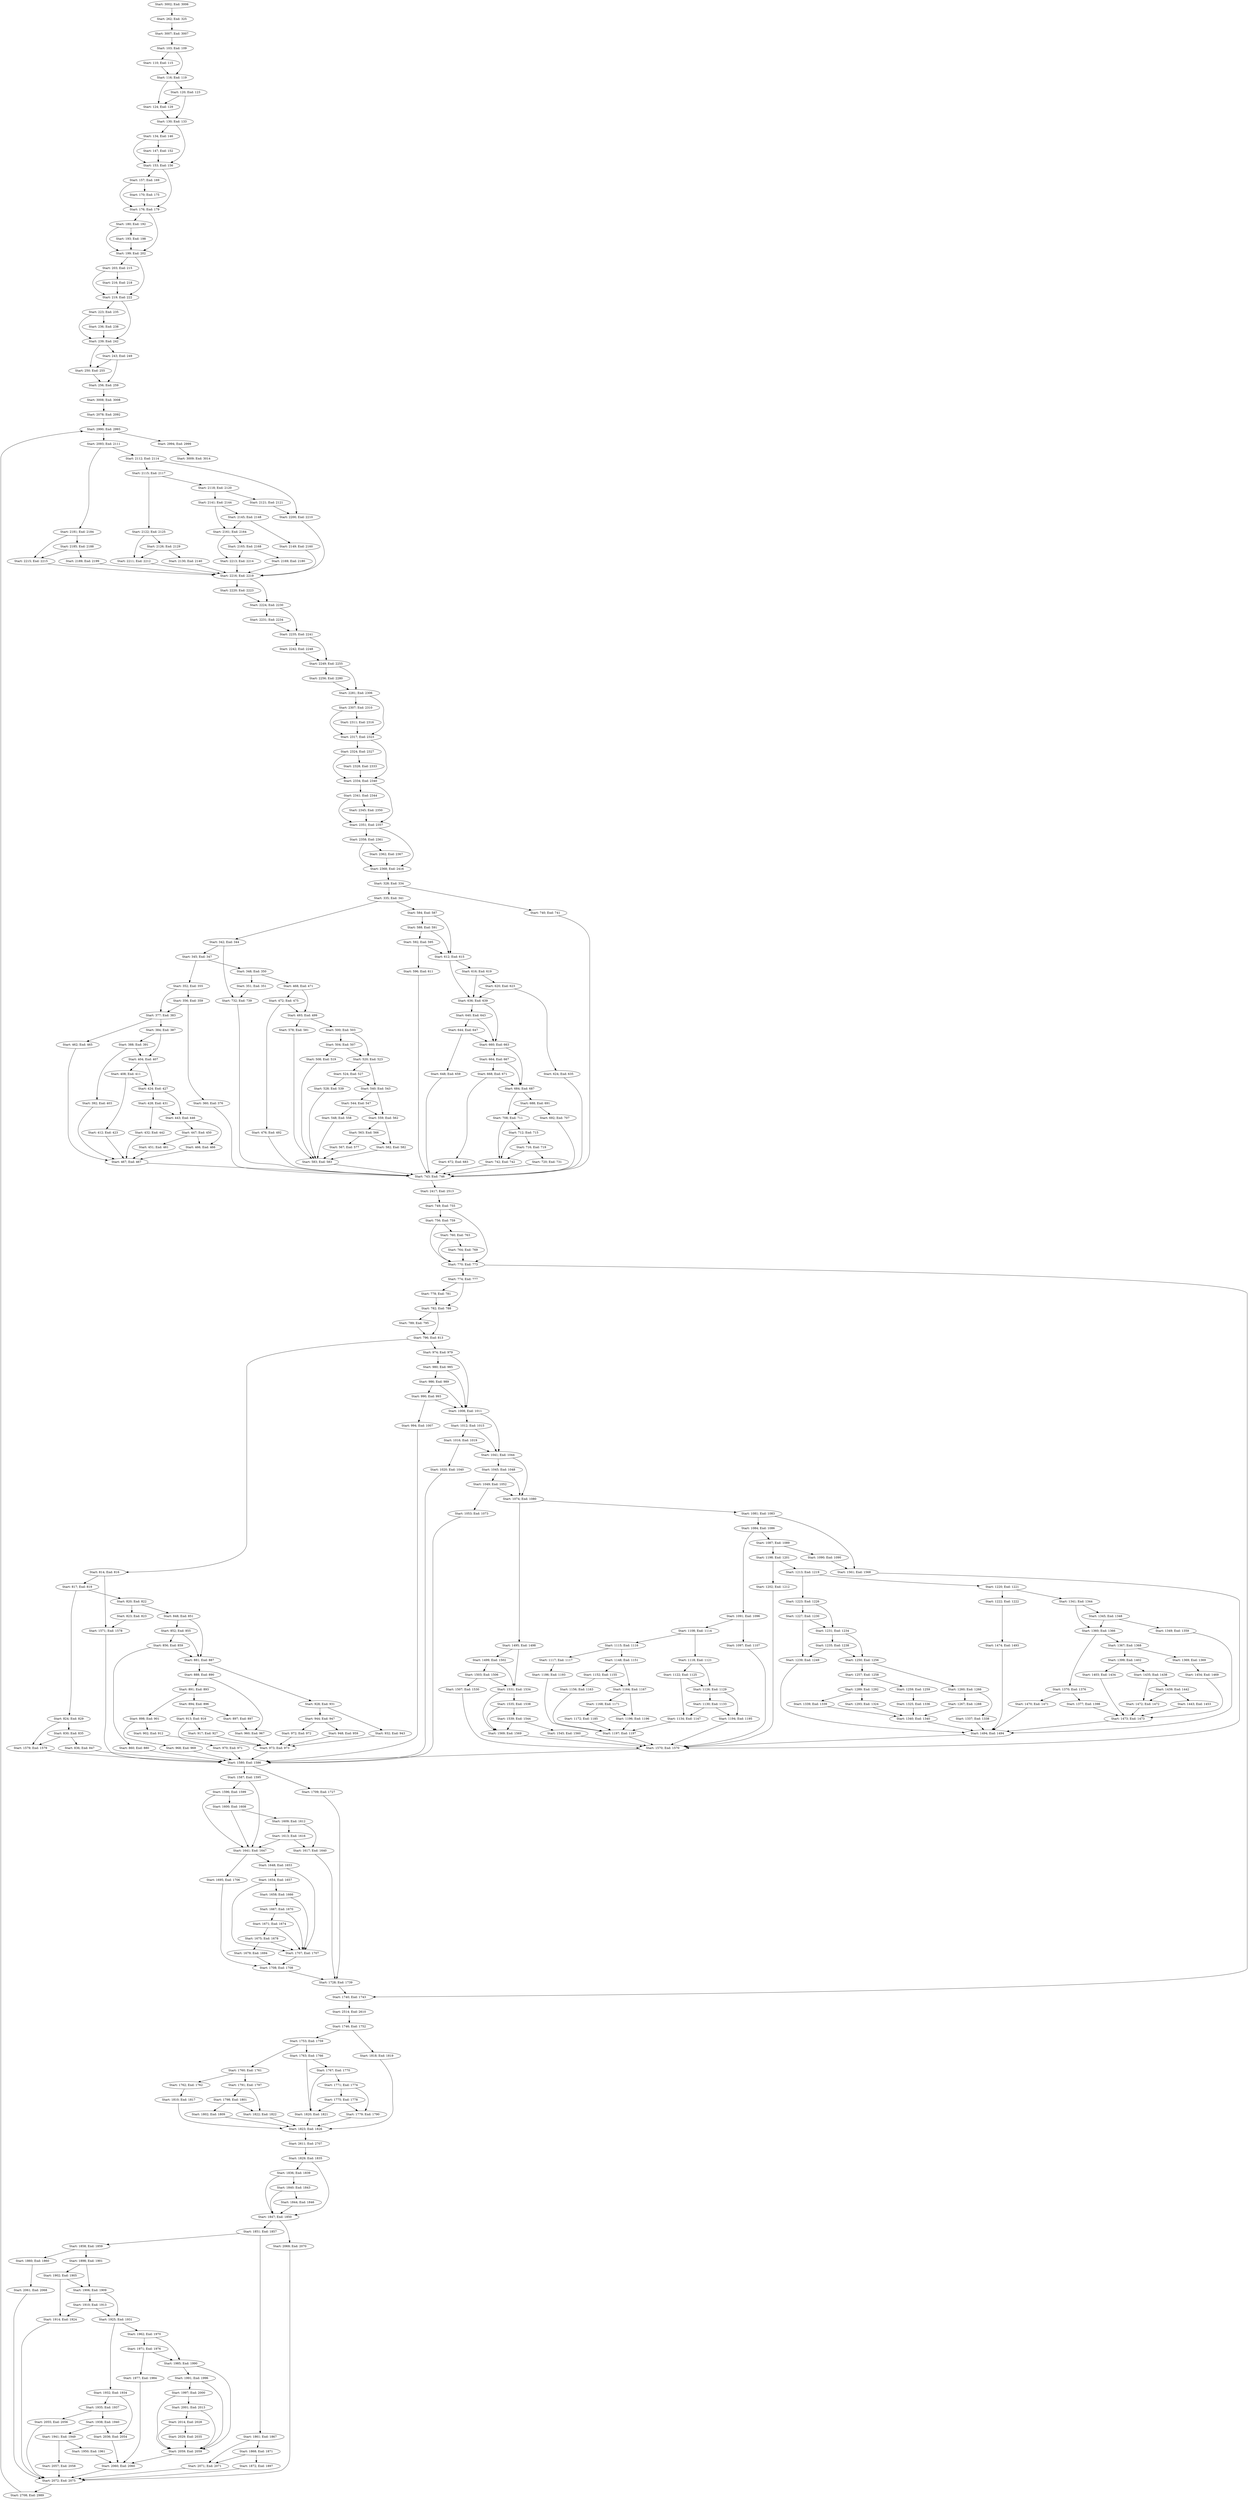strict digraph "" {
	node [label="\N"];
	0	[block="Basic Block starting at line 3002 with 5 instructions",
		label="Start: 3002; End: 3006"];
	28	[block="Basic Block starting at line 262 with 64 instructions",
		label="Start: 262; End: 325"];
	0 -> 28;
	1	[block="Basic Block starting at line 3007 with 1 instructions",
		label="Start: 3007; End: 3007"];
	4	[block="Basic Block starting at line 103 with 7 instructions",
		label="Start: 103; End: 109"];
	1 -> 4;
	2	[block="Basic Block starting at line 3008 with 1 instructions",
		label="Start: 3008; End: 3008"];
	308	[block="Basic Block starting at line 2078 with 15 instructions",
		label="Start: 2078; End: 2092"];
	2 -> 308;
	3	[block="Basic Block starting at line 3009 with 6 instructions",
		label="Start: 3009; End: 3014"];
	5	[block="Basic Block starting at line 110 with 6 instructions",
		label="Start: 110; End: 115"];
	4 -> 5;
	6	[block="Basic Block starting at line 116 with 4 instructions",
		label="Start: 116; End: 119"];
	4 -> 6;
	5 -> 6;
	7	[block="Basic Block starting at line 120 with 4 instructions",
		label="Start: 120; End: 123"];
	6 -> 7;
	8	[block="Basic Block starting at line 124 with 6 instructions",
		label="Start: 124; End: 129"];
	6 -> 8;
	7 -> 8;
	9	[block="Basic Block starting at line 130 with 4 instructions",
		label="Start: 130; End: 133"];
	7 -> 9;
	8 -> 9;
	10	[block="Basic Block starting at line 134 with 13 instructions",
		label="Start: 134; End: 146"];
	9 -> 10;
	12	[block="Basic Block starting at line 153 with 4 instructions",
		label="Start: 153; End: 156"];
	9 -> 12;
	11	[block="Basic Block starting at line 147 with 6 instructions",
		label="Start: 147; End: 152"];
	10 -> 11;
	10 -> 12;
	11 -> 12;
	13	[block="Basic Block starting at line 157 with 13 instructions",
		label="Start: 157; End: 169"];
	12 -> 13;
	15	[block="Basic Block starting at line 176 with 4 instructions",
		label="Start: 176; End: 179"];
	12 -> 15;
	14	[block="Basic Block starting at line 170 with 6 instructions",
		label="Start: 170; End: 175"];
	13 -> 14;
	13 -> 15;
	14 -> 15;
	16	[block="Basic Block starting at line 180 with 13 instructions",
		label="Start: 180; End: 192"];
	15 -> 16;
	18	[block="Basic Block starting at line 199 with 4 instructions",
		label="Start: 199; End: 202"];
	15 -> 18;
	17	[block="Basic Block starting at line 193 with 6 instructions",
		label="Start: 193; End: 198"];
	16 -> 17;
	16 -> 18;
	17 -> 18;
	19	[block="Basic Block starting at line 203 with 13 instructions",
		label="Start: 203; End: 215"];
	18 -> 19;
	21	[block="Basic Block starting at line 219 with 4 instructions",
		label="Start: 219; End: 222"];
	18 -> 21;
	20	[block="Basic Block starting at line 216 with 3 instructions",
		label="Start: 216; End: 218"];
	19 -> 20;
	19 -> 21;
	20 -> 21;
	22	[block="Basic Block starting at line 223 with 13 instructions",
		label="Start: 223; End: 235"];
	21 -> 22;
	24	[block="Basic Block starting at line 239 with 4 instructions",
		label="Start: 239; End: 242"];
	21 -> 24;
	23	[block="Basic Block starting at line 236 with 3 instructions",
		label="Start: 236; End: 238"];
	22 -> 23;
	22 -> 24;
	23 -> 24;
	25	[block="Basic Block starting at line 243 with 7 instructions",
		label="Start: 243; End: 249"];
	24 -> 25;
	26	[block="Basic Block starting at line 250 with 6 instructions",
		label="Start: 250; End: 255"];
	24 -> 26;
	25 -> 26;
	27	[block="Basic Block starting at line 256 with 4 instructions",
		label="Start: 256; End: 259"];
	25 -> 27;
	26 -> 27;
	27 -> 2;
	28 -> 1;
	29	[block="Basic Block starting at line 328 with 7 instructions",
		label="Start: 328; End: 334"];
	30	[block="Basic Block starting at line 335 with 7 instructions",
		label="Start: 335; End: 341"];
	29 -> 30;
	97	[block="Basic Block starting at line 740 with 2 instructions",
		label="Start: 740; End: 741"];
	29 -> 97;
	31	[block="Basic Block starting at line 342 with 3 instructions",
		label="Start: 342; End: 344"];
	30 -> 31;
	73	[block="Basic Block starting at line 584 with 4 instructions",
		label="Start: 584; End: 587"];
	30 -> 73;
	32	[block="Basic Block starting at line 345 with 3 instructions",
		label="Start: 345; End: 347"];
	31 -> 32;
	96	[block="Basic Block starting at line 732 with 8 instructions",
		label="Start: 732; End: 739"];
	31 -> 96;
	33	[block="Basic Block starting at line 348 with 3 instructions",
		label="Start: 348; End: 350"];
	32 -> 33;
	35	[block="Basic Block starting at line 352 with 4 instructions",
		label="Start: 352; End: 355"];
	32 -> 35;
	34	[block="Basic Block starting at line 351 with 1 instructions",
		label="Start: 351; End: 351"];
	33 -> 34;
	54	[block="Basic Block starting at line 468 with 4 instructions",
		label="Start: 468; End: 471"];
	33 -> 54;
	34 -> 96;
	36	[block="Basic Block starting at line 356 with 4 instructions",
		label="Start: 356; End: 359"];
	35 -> 36;
	38	[block="Basic Block starting at line 377 with 7 instructions",
		label="Start: 377; End: 383"];
	35 -> 38;
	37	[block="Basic Block starting at line 360 with 17 instructions",
		label="Start: 360; End: 376"];
	36 -> 37;
	36 -> 38;
	99	[block="Basic Block starting at line 743 with 4 instructions",
		label="Start: 743; End: 746"];
	37 -> 99;
	39	[block="Basic Block starting at line 384 with 4 instructions",
		label="Start: 384; End: 387"];
	38 -> 39;
	51	[block="Basic Block starting at line 462 with 4 instructions",
		label="Start: 462; End: 465"];
	38 -> 51;
	40	[block="Basic Block starting at line 388 with 4 instructions",
		label="Start: 388; End: 391"];
	39 -> 40;
	42	[block="Basic Block starting at line 404 with 4 instructions",
		label="Start: 404; End: 407"];
	39 -> 42;
	41	[block="Basic Block starting at line 392 with 12 instructions",
		label="Start: 392; End: 403"];
	40 -> 41;
	40 -> 42;
	53	[block="Basic Block starting at line 467 with 1 instructions",
		label="Start: 467; End: 467"];
	41 -> 53;
	43	[block="Basic Block starting at line 408 with 4 instructions",
		label="Start: 408; End: 411"];
	42 -> 43;
	45	[block="Basic Block starting at line 424 with 4 instructions",
		label="Start: 424; End: 427"];
	42 -> 45;
	44	[block="Basic Block starting at line 412 with 12 instructions",
		label="Start: 412; End: 423"];
	43 -> 44;
	43 -> 45;
	44 -> 53;
	46	[block="Basic Block starting at line 428 with 4 instructions",
		label="Start: 428; End: 431"];
	45 -> 46;
	48	[block="Basic Block starting at line 443 with 4 instructions",
		label="Start: 443; End: 446"];
	45 -> 48;
	47	[block="Basic Block starting at line 432 with 11 instructions",
		label="Start: 432; End: 442"];
	46 -> 47;
	46 -> 48;
	47 -> 53;
	49	[block="Basic Block starting at line 447 with 4 instructions",
		label="Start: 447; End: 450"];
	48 -> 49;
	52	[block="Basic Block starting at line 466 with 1 instructions",
		label="Start: 466; End: 466"];
	48 -> 52;
	50	[block="Basic Block starting at line 451 with 11 instructions",
		label="Start: 451; End: 461"];
	49 -> 50;
	49 -> 52;
	50 -> 53;
	51 -> 53;
	52 -> 53;
	53 -> 99;
	55	[block="Basic Block starting at line 472 with 4 instructions",
		label="Start: 472; End: 475"];
	54 -> 55;
	57	[block="Basic Block starting at line 493 with 7 instructions",
		label="Start: 493; End: 499"];
	54 -> 57;
	56	[block="Basic Block starting at line 476 with 17 instructions",
		label="Start: 476; End: 492"];
	55 -> 56;
	55 -> 57;
	56 -> 99;
	58	[block="Basic Block starting at line 500 with 4 instructions",
		label="Start: 500; End: 503"];
	57 -> 58;
	70	[block="Basic Block starting at line 578 with 4 instructions",
		label="Start: 578; End: 581"];
	57 -> 70;
	59	[block="Basic Block starting at line 504 with 4 instructions",
		label="Start: 504; End: 507"];
	58 -> 59;
	61	[block="Basic Block starting at line 520 with 4 instructions",
		label="Start: 520; End: 523"];
	58 -> 61;
	60	[block="Basic Block starting at line 508 with 12 instructions",
		label="Start: 508; End: 519"];
	59 -> 60;
	59 -> 61;
	72	[block="Basic Block starting at line 583 with 1 instructions",
		label="Start: 583; End: 583"];
	60 -> 72;
	62	[block="Basic Block starting at line 524 with 4 instructions",
		label="Start: 524; End: 527"];
	61 -> 62;
	64	[block="Basic Block starting at line 540 with 4 instructions",
		label="Start: 540; End: 543"];
	61 -> 64;
	63	[block="Basic Block starting at line 528 with 12 instructions",
		label="Start: 528; End: 539"];
	62 -> 63;
	62 -> 64;
	63 -> 72;
	65	[block="Basic Block starting at line 544 with 4 instructions",
		label="Start: 544; End: 547"];
	64 -> 65;
	67	[block="Basic Block starting at line 559 with 4 instructions",
		label="Start: 559; End: 562"];
	64 -> 67;
	66	[block="Basic Block starting at line 548 with 11 instructions",
		label="Start: 548; End: 558"];
	65 -> 66;
	65 -> 67;
	66 -> 72;
	68	[block="Basic Block starting at line 563 with 4 instructions",
		label="Start: 563; End: 566"];
	67 -> 68;
	71	[block="Basic Block starting at line 582 with 1 instructions",
		label="Start: 582; End: 582"];
	67 -> 71;
	69	[block="Basic Block starting at line 567 with 11 instructions",
		label="Start: 567; End: 577"];
	68 -> 69;
	68 -> 71;
	69 -> 72;
	70 -> 72;
	71 -> 72;
	72 -> 99;
	74	[block="Basic Block starting at line 588 with 4 instructions",
		label="Start: 588; End: 591"];
	73 -> 74;
	77	[block="Basic Block starting at line 612 with 4 instructions",
		label="Start: 612; End: 615"];
	73 -> 77;
	75	[block="Basic Block starting at line 592 with 4 instructions",
		label="Start: 592; End: 595"];
	74 -> 75;
	74 -> 77;
	76	[block="Basic Block starting at line 596 with 16 instructions",
		label="Start: 596; End: 611"];
	75 -> 76;
	75 -> 77;
	76 -> 99;
	78	[block="Basic Block starting at line 616 with 4 instructions",
		label="Start: 616; End: 619"];
	77 -> 78;
	81	[block="Basic Block starting at line 636 with 4 instructions",
		label="Start: 636; End: 639"];
	77 -> 81;
	79	[block="Basic Block starting at line 620 with 4 instructions",
		label="Start: 620; End: 623"];
	78 -> 79;
	78 -> 81;
	80	[block="Basic Block starting at line 624 with 12 instructions",
		label="Start: 624; End: 635"];
	79 -> 80;
	79 -> 81;
	80 -> 99;
	82	[block="Basic Block starting at line 640 with 4 instructions",
		label="Start: 640; End: 643"];
	81 -> 82;
	85	[block="Basic Block starting at line 660 with 4 instructions",
		label="Start: 660; End: 663"];
	81 -> 85;
	83	[block="Basic Block starting at line 644 with 4 instructions",
		label="Start: 644; End: 647"];
	82 -> 83;
	82 -> 85;
	84	[block="Basic Block starting at line 648 with 12 instructions",
		label="Start: 648; End: 659"];
	83 -> 84;
	83 -> 85;
	84 -> 99;
	86	[block="Basic Block starting at line 664 with 4 instructions",
		label="Start: 664; End: 667"];
	85 -> 86;
	89	[block="Basic Block starting at line 684 with 4 instructions",
		label="Start: 684; End: 687"];
	85 -> 89;
	87	[block="Basic Block starting at line 668 with 4 instructions",
		label="Start: 668; End: 671"];
	86 -> 87;
	86 -> 89;
	88	[block="Basic Block starting at line 672 with 12 instructions",
		label="Start: 672; End: 683"];
	87 -> 88;
	87 -> 89;
	88 -> 99;
	90	[block="Basic Block starting at line 688 with 4 instructions",
		label="Start: 688; End: 691"];
	89 -> 90;
	92	[block="Basic Block starting at line 708 with 4 instructions",
		label="Start: 708; End: 711"];
	89 -> 92;
	91	[block="Basic Block starting at line 692 with 16 instructions",
		label="Start: 692; End: 707"];
	90 -> 91;
	90 -> 92;
	91 -> 99;
	93	[block="Basic Block starting at line 712 with 4 instructions",
		label="Start: 712; End: 715"];
	92 -> 93;
	98	[block="Basic Block starting at line 742 with 1 instructions",
		label="Start: 742; End: 742"];
	92 -> 98;
	94	[block="Basic Block starting at line 716 with 4 instructions",
		label="Start: 716; End: 719"];
	93 -> 94;
	93 -> 98;
	95	[block="Basic Block starting at line 720 with 12 instructions",
		label="Start: 720; End: 731"];
	94 -> 95;
	94 -> 98;
	95 -> 99;
	96 -> 99;
	97 -> 99;
	98 -> 99;
	351	[block="Basic Block starting at line 2417 with 97 instructions",
		label="Start: 2417; End: 2513"];
	99 -> 351;
	100	[block="Basic Block starting at line 749 with 7 instructions",
		label="Start: 749; End: 755"];
	101	[block="Basic Block starting at line 756 with 4 instructions",
		label="Start: 756; End: 759"];
	100 -> 101;
	104	[block="Basic Block starting at line 770 with 4 instructions",
		label="Start: 770; End: 773"];
	100 -> 104;
	102	[block="Basic Block starting at line 760 with 4 instructions",
		label="Start: 760; End: 763"];
	101 -> 102;
	101 -> 104;
	103	[block="Basic Block starting at line 764 with 6 instructions",
		label="Start: 764; End: 769"];
	102 -> 103;
	102 -> 104;
	103 -> 104;
	105	[block="Basic Block starting at line 774 with 4 instructions",
		label="Start: 774; End: 777"];
	104 -> 105;
	250	[block="Basic Block starting at line 1740 with 4 instructions",
		label="Start: 1740; End: 1743"];
	104 -> 250;
	106	[block="Basic Block starting at line 778 with 4 instructions",
		label="Start: 778; End: 781"];
	105 -> 106;
	107	[block="Basic Block starting at line 782 with 7 instructions",
		label="Start: 782; End: 788"];
	105 -> 107;
	106 -> 107;
	108	[block="Basic Block starting at line 789 with 7 instructions",
		label="Start: 789; End: 795"];
	107 -> 108;
	109	[block="Basic Block starting at line 796 with 18 instructions",
		label="Start: 796; End: 813"];
	107 -> 109;
	108 -> 109;
	110	[block="Basic Block starting at line 814 with 3 instructions",
		label="Start: 814; End: 816"];
	109 -> 110;
	139	[block="Basic Block starting at line 974 with 6 instructions",
		label="Start: 974; End: 979"];
	109 -> 139;
	111	[block="Basic Block starting at line 817 with 3 instructions",
		label="Start: 817; End: 819"];
	110 -> 111;
	228	[block="Basic Block starting at line 1571 with 8 instructions",
		label="Start: 1571; End: 1578"];
	110 -> 228;
	112	[block="Basic Block starting at line 820 with 3 instructions",
		label="Start: 820; End: 822"];
	111 -> 112;
	114	[block="Basic Block starting at line 824 with 6 instructions",
		label="Start: 824; End: 829"];
	111 -> 114;
	113	[block="Basic Block starting at line 823 with 1 instructions",
		label="Start: 823; End: 823"];
	112 -> 113;
	117	[block="Basic Block starting at line 848 with 4 instructions",
		label="Start: 848; End: 851"];
	112 -> 117;
	113 -> 228;
	115	[block="Basic Block starting at line 830 with 6 instructions",
		label="Start: 830; End: 835"];
	114 -> 115;
	229	[block="Basic Block starting at line 1579 with 1 instructions",
		label="Start: 1579; End: 1579"];
	114 -> 229;
	116	[block="Basic Block starting at line 836 with 12 instructions",
		label="Start: 836; End: 847"];
	115 -> 116;
	115 -> 229;
	230	[block="Basic Block starting at line 1580 with 7 instructions",
		label="Start: 1580; End: 1586"];
	116 -> 230;
	118	[block="Basic Block starting at line 852 with 4 instructions",
		label="Start: 852; End: 855"];
	117 -> 118;
	121	[block="Basic Block starting at line 881 with 7 instructions",
		label="Start: 881; End: 887"];
	117 -> 121;
	119	[block="Basic Block starting at line 856 with 4 instructions",
		label="Start: 856; End: 859"];
	118 -> 119;
	118 -> 121;
	120	[block="Basic Block starting at line 860 with 21 instructions",
		label="Start: 860; End: 880"];
	119 -> 120;
	119 -> 121;
	120 -> 230;
	122	[block="Basic Block starting at line 888 with 3 instructions",
		label="Start: 888; End: 890"];
	121 -> 122;
	130	[block="Basic Block starting at line 928 with 4 instructions",
		label="Start: 928; End: 931"];
	121 -> 130;
	123	[block="Basic Block starting at line 891 with 3 instructions",
		label="Start: 891; End: 893"];
	122 -> 123;
	134	[block="Basic Block starting at line 960 with 8 instructions",
		label="Start: 960; End: 967"];
	122 -> 134;
	124	[block="Basic Block starting at line 894 with 3 instructions",
		label="Start: 894; End: 896"];
	123 -> 124;
	126	[block="Basic Block starting at line 898 with 4 instructions",
		label="Start: 898; End: 901"];
	123 -> 126;
	125	[block="Basic Block starting at line 897 with 1 instructions",
		label="Start: 897; End: 897"];
	124 -> 125;
	128	[block="Basic Block starting at line 913 with 4 instructions",
		label="Start: 913; End: 916"];
	124 -> 128;
	125 -> 134;
	127	[block="Basic Block starting at line 902 with 11 instructions",
		label="Start: 902; End: 912"];
	126 -> 127;
	135	[block="Basic Block starting at line 968 with 2 instructions",
		label="Start: 968; End: 969"];
	126 -> 135;
	138	[block="Basic Block starting at line 973 with 1 instructions",
		label="Start: 973; End: 973"];
	127 -> 138;
	129	[block="Basic Block starting at line 917 with 11 instructions",
		label="Start: 917; End: 927"];
	128 -> 129;
	136	[block="Basic Block starting at line 970 with 2 instructions",
		label="Start: 970; End: 971"];
	128 -> 136;
	129 -> 138;
	131	[block="Basic Block starting at line 932 with 12 instructions",
		label="Start: 932; End: 943"];
	130 -> 131;
	132	[block="Basic Block starting at line 944 with 4 instructions",
		label="Start: 944; End: 947"];
	130 -> 132;
	131 -> 138;
	133	[block="Basic Block starting at line 948 with 12 instructions",
		label="Start: 948; End: 959"];
	132 -> 133;
	137	[block="Basic Block starting at line 972 with 1 instructions",
		label="Start: 972; End: 972"];
	132 -> 137;
	133 -> 138;
	134 -> 138;
	135 -> 230;
	136 -> 230;
	137 -> 138;
	138 -> 230;
	140	[block="Basic Block starting at line 980 with 6 instructions",
		label="Start: 980; End: 985"];
	139 -> 140;
	144	[block="Basic Block starting at line 1008 with 4 instructions",
		label="Start: 1008; End: 1011"];
	139 -> 144;
	141	[block="Basic Block starting at line 986 with 4 instructions",
		label="Start: 986; End: 989"];
	140 -> 141;
	140 -> 144;
	142	[block="Basic Block starting at line 990 with 4 instructions",
		label="Start: 990; End: 993"];
	141 -> 142;
	141 -> 144;
	143	[block="Basic Block starting at line 994 with 14 instructions",
		label="Start: 994; End: 1007"];
	142 -> 143;
	142 -> 144;
	143 -> 230;
	145	[block="Basic Block starting at line 1012 with 4 instructions",
		label="Start: 1012; End: 1015"];
	144 -> 145;
	148	[block="Basic Block starting at line 1041 with 4 instructions",
		label="Start: 1041; End: 1044"];
	144 -> 148;
	146	[block="Basic Block starting at line 1016 with 4 instructions",
		label="Start: 1016; End: 1019"];
	145 -> 146;
	145 -> 148;
	147	[block="Basic Block starting at line 1020 with 21 instructions",
		label="Start: 1020; End: 1040"];
	146 -> 147;
	146 -> 148;
	147 -> 230;
	149	[block="Basic Block starting at line 1045 with 4 instructions",
		label="Start: 1045; End: 1048"];
	148 -> 149;
	152	[block="Basic Block starting at line 1074 with 7 instructions",
		label="Start: 1074; End: 1080"];
	148 -> 152;
	150	[block="Basic Block starting at line 1049 with 4 instructions",
		label="Start: 1049; End: 1052"];
	149 -> 150;
	149 -> 152;
	151	[block="Basic Block starting at line 1053 with 21 instructions",
		label="Start: 1053; End: 1073"];
	150 -> 151;
	150 -> 152;
	151 -> 230;
	153	[block="Basic Block starting at line 1081 with 3 instructions",
		label="Start: 1081; End: 1083"];
	152 -> 153;
	217	[block="Basic Block starting at line 1495 with 4 instructions",
		label="Start: 1495; End: 1498"];
	152 -> 217;
	154	[block="Basic Block starting at line 1084 with 3 instructions",
		label="Start: 1084; End: 1086"];
	153 -> 154;
	225	[block="Basic Block starting at line 1561 with 8 instructions",
		label="Start: 1561; End: 1568"];
	153 -> 225;
	155	[block="Basic Block starting at line 1087 with 3 instructions",
		label="Start: 1087; End: 1089"];
	154 -> 155;
	157	[block="Basic Block starting at line 1091 with 6 instructions",
		label="Start: 1091; End: 1096"];
	154 -> 157;
	156	[block="Basic Block starting at line 1090 with 1 instructions",
		label="Start: 1090; End: 1090"];
	155 -> 156;
	177	[block="Basic Block starting at line 1198 with 4 instructions",
		label="Start: 1198; End: 1201"];
	155 -> 177;
	156 -> 225;
	158	[block="Basic Block starting at line 1097 with 11 instructions",
		label="Start: 1097; End: 1107"];
	157 -> 158;
	159	[block="Basic Block starting at line 1108 with 7 instructions",
		label="Start: 1108; End: 1114"];
	157 -> 159;
	227	[block="Basic Block starting at line 1570 with 1 instructions",
		label="Start: 1570; End: 1570"];
	158 -> 227;
	160	[block="Basic Block starting at line 1115 with 2 instructions",
		label="Start: 1115; End: 1116"];
	159 -> 160;
	162	[block="Basic Block starting at line 1118 with 4 instructions",
		label="Start: 1118; End: 1121"];
	159 -> 162;
	161	[block="Basic Block starting at line 1117 with 1 instructions",
		label="Start: 1117; End: 1117"];
	160 -> 161;
	167	[block="Basic Block starting at line 1148 with 4 instructions",
		label="Start: 1148; End: 1151"];
	160 -> 167;
	173	[block="Basic Block starting at line 1186 with 8 instructions",
		label="Start: 1186; End: 1193"];
	161 -> 173;
	163	[block="Basic Block starting at line 1122 with 4 instructions",
		label="Start: 1122; End: 1125"];
	162 -> 163;
	164	[block="Basic Block starting at line 1126 with 4 instructions",
		label="Start: 1126; End: 1129"];
	162 -> 164;
	163 -> 164;
	166	[block="Basic Block starting at line 1134 with 14 instructions",
		label="Start: 1134; End: 1147"];
	163 -> 166;
	165	[block="Basic Block starting at line 1130 with 4 instructions",
		label="Start: 1130; End: 1133"];
	164 -> 165;
	174	[block="Basic Block starting at line 1194 with 2 instructions",
		label="Start: 1194; End: 1195"];
	164 -> 174;
	165 -> 166;
	165 -> 174;
	176	[block="Basic Block starting at line 1197 with 1 instructions",
		label="Start: 1197; End: 1197"];
	166 -> 176;
	168	[block="Basic Block starting at line 1152 with 4 instructions",
		label="Start: 1152; End: 1155"];
	167 -> 168;
	170	[block="Basic Block starting at line 1164 with 4 instructions",
		label="Start: 1164; End: 1167"];
	167 -> 170;
	169	[block="Basic Block starting at line 1156 with 8 instructions",
		label="Start: 1156; End: 1163"];
	168 -> 169;
	168 -> 170;
	169 -> 176;
	171	[block="Basic Block starting at line 1168 with 4 instructions",
		label="Start: 1168; End: 1171"];
	170 -> 171;
	175	[block="Basic Block starting at line 1196 with 1 instructions",
		label="Start: 1196; End: 1196"];
	170 -> 175;
	172	[block="Basic Block starting at line 1172 with 14 instructions",
		label="Start: 1172; End: 1185"];
	171 -> 172;
	171 -> 175;
	172 -> 176;
	173 -> 176;
	174 -> 227;
	175 -> 176;
	176 -> 227;
	178	[block="Basic Block starting at line 1202 with 11 instructions",
		label="Start: 1202; End: 1212"];
	177 -> 178;
	179	[block="Basic Block starting at line 1213 with 7 instructions",
		label="Start: 1213; End: 1219"];
	177 -> 179;
	178 -> 227;
	180	[block="Basic Block starting at line 1220 with 2 instructions",
		label="Start: 1220; End: 1221"];
	179 -> 180;
	182	[block="Basic Block starting at line 1223 with 4 instructions",
		label="Start: 1223; End: 1226"];
	179 -> 182;
	181	[block="Basic Block starting at line 1222 with 1 instructions",
		label="Start: 1222; End: 1222"];
	180 -> 181;
	198	[block="Basic Block starting at line 1341 with 4 instructions",
		label="Start: 1341; End: 1344"];
	180 -> 198;
	215	[block="Basic Block starting at line 1474 with 20 instructions",
		label="Start: 1474; End: 1493"];
	181 -> 215;
	183	[block="Basic Block starting at line 1227 with 4 instructions",
		label="Start: 1227; End: 1230"];
	182 -> 183;
	184	[block="Basic Block starting at line 1231 with 4 instructions",
		label="Start: 1231; End: 1234"];
	182 -> 184;
	183 -> 184;
	186	[block="Basic Block starting at line 1239 with 11 instructions",
		label="Start: 1239; End: 1249"];
	183 -> 186;
	185	[block="Basic Block starting at line 1235 with 4 instructions",
		label="Start: 1235; End: 1238"];
	184 -> 185;
	187	[block="Basic Block starting at line 1250 with 7 instructions",
		label="Start: 1250; End: 1256"];
	184 -> 187;
	185 -> 186;
	185 -> 187;
	216	[block="Basic Block starting at line 1494 with 1 instructions",
		label="Start: 1494; End: 1494"];
	186 -> 216;
	188	[block="Basic Block starting at line 1257 with 2 instructions",
		label="Start: 1257; End: 1258"];
	187 -> 188;
	190	[block="Basic Block starting at line 1260 with 7 instructions",
		label="Start: 1260; End: 1266"];
	187 -> 190;
	189	[block="Basic Block starting at line 1259 with 1 instructions",
		label="Start: 1259; End: 1259"];
	188 -> 189;
	192	[block="Basic Block starting at line 1289 with 4 instructions",
		label="Start: 1289; End: 1292"];
	188 -> 192;
	194	[block="Basic Block starting at line 1325 with 12 instructions",
		label="Start: 1325; End: 1336"];
	189 -> 194;
	191	[block="Basic Block starting at line 1267 with 22 instructions",
		label="Start: 1267; End: 1288"];
	190 -> 191;
	195	[block="Basic Block starting at line 1337 with 2 instructions",
		label="Start: 1337; End: 1338"];
	190 -> 195;
	197	[block="Basic Block starting at line 1340 with 1 instructions",
		label="Start: 1340; End: 1340"];
	191 -> 197;
	193	[block="Basic Block starting at line 1293 with 32 instructions",
		label="Start: 1293; End: 1324"];
	192 -> 193;
	196	[block="Basic Block starting at line 1339 with 1 instructions",
		label="Start: 1339; End: 1339"];
	192 -> 196;
	193 -> 197;
	194 -> 197;
	195 -> 216;
	196 -> 197;
	197 -> 216;
	199	[block="Basic Block starting at line 1345 with 4 instructions",
		label="Start: 1345; End: 1348"];
	198 -> 199;
	201	[block="Basic Block starting at line 1360 with 7 instructions",
		label="Start: 1360; End: 1366"];
	198 -> 201;
	200	[block="Basic Block starting at line 1349 with 11 instructions",
		label="Start: 1349; End: 1359"];
	199 -> 200;
	199 -> 201;
	200 -> 216;
	202	[block="Basic Block starting at line 1367 with 2 instructions",
		label="Start: 1367; End: 1368"];
	201 -> 202;
	204	[block="Basic Block starting at line 1370 with 7 instructions",
		label="Start: 1370; End: 1376"];
	201 -> 204;
	203	[block="Basic Block starting at line 1369 with 1 instructions",
		label="Start: 1369; End: 1369"];
	202 -> 203;
	206	[block="Basic Block starting at line 1399 with 4 instructions",
		label="Start: 1399; End: 1402"];
	202 -> 206;
	211	[block="Basic Block starting at line 1454 with 16 instructions",
		label="Start: 1454; End: 1469"];
	203 -> 211;
	205	[block="Basic Block starting at line 1377 with 22 instructions",
		label="Start: 1377; End: 1398"];
	204 -> 205;
	212	[block="Basic Block starting at line 1470 with 2 instructions",
		label="Start: 1470; End: 1471"];
	204 -> 212;
	214	[block="Basic Block starting at line 1473 with 1 instructions",
		label="Start: 1473; End: 1473"];
	205 -> 214;
	207	[block="Basic Block starting at line 1403 with 32 instructions",
		label="Start: 1403; End: 1434"];
	206 -> 207;
	208	[block="Basic Block starting at line 1435 with 4 instructions",
		label="Start: 1435; End: 1438"];
	206 -> 208;
	207 -> 214;
	209	[block="Basic Block starting at line 1439 with 4 instructions",
		label="Start: 1439; End: 1442"];
	208 -> 209;
	213	[block="Basic Block starting at line 1472 with 1 instructions",
		label="Start: 1472; End: 1472"];
	208 -> 213;
	210	[block="Basic Block starting at line 1443 with 11 instructions",
		label="Start: 1443; End: 1453"];
	209 -> 210;
	209 -> 213;
	210 -> 214;
	211 -> 214;
	212 -> 216;
	213 -> 214;
	214 -> 216;
	215 -> 216;
	216 -> 227;
	218	[block="Basic Block starting at line 1499 with 4 instructions",
		label="Start: 1499; End: 1502"];
	217 -> 218;
	221	[block="Basic Block starting at line 1531 with 4 instructions",
		label="Start: 1531; End: 1534"];
	217 -> 221;
	219	[block="Basic Block starting at line 1503 with 4 instructions",
		label="Start: 1503; End: 1506"];
	218 -> 219;
	218 -> 221;
	220	[block="Basic Block starting at line 1507 with 24 instructions",
		label="Start: 1507; End: 1530"];
	219 -> 220;
	219 -> 221;
	220 -> 227;
	222	[block="Basic Block starting at line 1535 with 4 instructions",
		label="Start: 1535; End: 1538"];
	221 -> 222;
	226	[block="Basic Block starting at line 1569 with 1 instructions",
		label="Start: 1569; End: 1569"];
	221 -> 226;
	223	[block="Basic Block starting at line 1539 with 6 instructions",
		label="Start: 1539; End: 1544"];
	222 -> 223;
	222 -> 226;
	224	[block="Basic Block starting at line 1545 with 16 instructions",
		label="Start: 1545; End: 1560"];
	223 -> 224;
	223 -> 226;
	224 -> 227;
	225 -> 227;
	226 -> 227;
	227 -> 230;
	228 -> 230;
	229 -> 230;
	231	[block="Basic Block starting at line 1587 with 9 instructions",
		label="Start: 1587; End: 1595"];
	230 -> 231;
	248	[block="Basic Block starting at line 1709 with 19 instructions",
		label="Start: 1709; End: 1727"];
	230 -> 248;
	232	[block="Basic Block starting at line 1596 with 4 instructions",
		label="Start: 1596; End: 1599"];
	231 -> 232;
	237	[block="Basic Block starting at line 1641 with 7 instructions",
		label="Start: 1641; End: 1647"];
	231 -> 237;
	233	[block="Basic Block starting at line 1600 with 9 instructions",
		label="Start: 1600; End: 1608"];
	232 -> 233;
	232 -> 237;
	234	[block="Basic Block starting at line 1609 with 4 instructions",
		label="Start: 1609; End: 1612"];
	233 -> 234;
	233 -> 237;
	235	[block="Basic Block starting at line 1613 with 4 instructions",
		label="Start: 1613; End: 1616"];
	234 -> 235;
	236	[block="Basic Block starting at line 1617 with 24 instructions",
		label="Start: 1617; End: 1640"];
	234 -> 236;
	235 -> 236;
	235 -> 237;
	249	[block="Basic Block starting at line 1728 with 12 instructions",
		label="Start: 1728; End: 1739"];
	236 -> 249;
	238	[block="Basic Block starting at line 1648 with 6 instructions",
		label="Start: 1648; End: 1653"];
	237 -> 238;
	245	[block="Basic Block starting at line 1695 with 12 instructions",
		label="Start: 1695; End: 1706"];
	237 -> 245;
	239	[block="Basic Block starting at line 1654 with 4 instructions",
		label="Start: 1654; End: 1657"];
	238 -> 239;
	246	[block="Basic Block starting at line 1707 with 1 instructions",
		label="Start: 1707; End: 1707"];
	238 -> 246;
	240	[block="Basic Block starting at line 1658 with 9 instructions",
		label="Start: 1658; End: 1666"];
	239 -> 240;
	239 -> 246;
	241	[block="Basic Block starting at line 1667 with 4 instructions",
		label="Start: 1667; End: 1670"];
	240 -> 241;
	240 -> 246;
	242	[block="Basic Block starting at line 1671 with 4 instructions",
		label="Start: 1671; End: 1674"];
	241 -> 242;
	241 -> 246;
	243	[block="Basic Block starting at line 1675 with 4 instructions",
		label="Start: 1675; End: 1678"];
	242 -> 243;
	242 -> 246;
	244	[block="Basic Block starting at line 1679 with 16 instructions",
		label="Start: 1679; End: 1694"];
	243 -> 244;
	243 -> 246;
	247	[block="Basic Block starting at line 1708 with 1 instructions",
		label="Start: 1708; End: 1708"];
	244 -> 247;
	245 -> 247;
	246 -> 247;
	247 -> 249;
	248 -> 249;
	249 -> 250;
	352	[block="Basic Block starting at line 2514 with 97 instructions",
		label="Start: 2514; End: 2610"];
	250 -> 352;
	251	[block="Basic Block starting at line 1746 with 7 instructions",
		label="Start: 1746; End: 1752"];
	252	[block="Basic Block starting at line 1753 with 7 instructions",
		label="Start: 1753; End: 1759"];
	251 -> 252;
	264	[block="Basic Block starting at line 1818 with 2 instructions",
		label="Start: 1818; End: 1819"];
	251 -> 264;
	253	[block="Basic Block starting at line 1760 with 2 instructions",
		label="Start: 1760; End: 1761"];
	252 -> 253;
	255	[block="Basic Block starting at line 1763 with 4 instructions",
		label="Start: 1763; End: 1766"];
	252 -> 255;
	254	[block="Basic Block starting at line 1762 with 1 instructions",
		label="Start: 1762; End: 1762"];
	253 -> 254;
	260	[block="Basic Block starting at line 1791 with 7 instructions",
		label="Start: 1791; End: 1797"];
	253 -> 260;
	263	[block="Basic Block starting at line 1810 with 8 instructions",
		label="Start: 1810; End: 1817"];
	254 -> 263;
	256	[block="Basic Block starting at line 1767 with 4 instructions",
		label="Start: 1767; End: 1770"];
	255 -> 256;
	265	[block="Basic Block starting at line 1820 with 2 instructions",
		label="Start: 1820; End: 1821"];
	255 -> 265;
	257	[block="Basic Block starting at line 1771 with 4 instructions",
		label="Start: 1771; End: 1774"];
	256 -> 257;
	256 -> 265;
	258	[block="Basic Block starting at line 1775 with 4 instructions",
		label="Start: 1775; End: 1778"];
	257 -> 258;
	259	[block="Basic Block starting at line 1779 with 12 instructions",
		label="Start: 1779; End: 1790"];
	257 -> 259;
	258 -> 259;
	258 -> 265;
	267	[block="Basic Block starting at line 1823 with 4 instructions",
		label="Start: 1823; End: 1826"];
	259 -> 267;
	261	[block="Basic Block starting at line 1798 with 4 instructions",
		label="Start: 1798; End: 1801"];
	260 -> 261;
	266	[block="Basic Block starting at line 1822 with 1 instructions",
		label="Start: 1822; End: 1822"];
	260 -> 266;
	262	[block="Basic Block starting at line 1802 with 8 instructions",
		label="Start: 1802; End: 1809"];
	261 -> 262;
	261 -> 266;
	262 -> 267;
	263 -> 267;
	264 -> 267;
	265 -> 267;
	266 -> 267;
	353	[block="Basic Block starting at line 2611 with 97 instructions",
		label="Start: 2611; End: 2707"];
	267 -> 353;
	268	[block="Basic Block starting at line 1829 with 7 instructions",
		label="Start: 1829; End: 1835"];
	269	[block="Basic Block starting at line 1836 with 4 instructions",
		label="Start: 1836; End: 1839"];
	268 -> 269;
	272	[block="Basic Block starting at line 1847 with 4 instructions",
		label="Start: 1847; End: 1850"];
	268 -> 272;
	270	[block="Basic Block starting at line 1840 with 4 instructions",
		label="Start: 1840; End: 1843"];
	269 -> 270;
	269 -> 272;
	271	[block="Basic Block starting at line 1844 with 3 instructions",
		label="Start: 1844; End: 1846"];
	270 -> 271;
	270 -> 272;
	271 -> 272;
	273	[block="Basic Block starting at line 1851 with 7 instructions",
		label="Start: 1851; End: 1857"];
	272 -> 273;
	305	[block="Basic Block starting at line 2069 with 2 instructions",
		label="Start: 2069; End: 2070"];
	272 -> 305;
	274	[block="Basic Block starting at line 1858 with 2 instructions",
		label="Start: 1858; End: 1859"];
	273 -> 274;
	276	[block="Basic Block starting at line 1861 with 7 instructions",
		label="Start: 1861; End: 1867"];
	273 -> 276;
	275	[block="Basic Block starting at line 1860 with 1 instructions",
		label="Start: 1860; End: 1860"];
	274 -> 275;
	279	[block="Basic Block starting at line 1898 with 4 instructions",
		label="Start: 1898; End: 1901"];
	274 -> 279;
	304	[block="Basic Block starting at line 2061 with 8 instructions",
		label="Start: 2061; End: 2068"];
	275 -> 304;
	277	[block="Basic Block starting at line 1868 with 4 instructions",
		label="Start: 1868; End: 1871"];
	276 -> 277;
	306	[block="Basic Block starting at line 2071 with 1 instructions",
		label="Start: 2071; End: 2071"];
	276 -> 306;
	278	[block="Basic Block starting at line 1872 with 26 instructions",
		label="Start: 1872; End: 1897"];
	277 -> 278;
	277 -> 306;
	307	[block="Basic Block starting at line 2072 with 4 instructions",
		label="Start: 2072; End: 2075"];
	278 -> 307;
	280	[block="Basic Block starting at line 1902 with 4 instructions",
		label="Start: 1902; End: 1905"];
	279 -> 280;
	281	[block="Basic Block starting at line 1906 with 4 instructions",
		label="Start: 1906; End: 1909"];
	279 -> 281;
	280 -> 281;
	283	[block="Basic Block starting at line 1914 with 11 instructions",
		label="Start: 1914; End: 1924"];
	280 -> 283;
	282	[block="Basic Block starting at line 1910 with 4 instructions",
		label="Start: 1910; End: 1913"];
	281 -> 282;
	284	[block="Basic Block starting at line 1925 with 7 instructions",
		label="Start: 1925; End: 1931"];
	281 -> 284;
	282 -> 283;
	282 -> 284;
	283 -> 307;
	285	[block="Basic Block starting at line 1932 with 3 instructions",
		label="Start: 1932; End: 1934"];
	284 -> 285;
	290	[block="Basic Block starting at line 1962 with 9 instructions",
		label="Start: 1962; End: 1970"];
	284 -> 290;
	286	[block="Basic Block starting at line 1935 with 3 instructions",
		label="Start: 1935; End: 1937"];
	285 -> 286;
	299	[block="Basic Block starting at line 2036 with 19 instructions",
		label="Start: 2036; End: 2054"];
	285 -> 299;
	287	[block="Basic Block starting at line 1938 with 3 instructions",
		label="Start: 1938; End: 1940"];
	286 -> 287;
	300	[block="Basic Block starting at line 2055 with 2 instructions",
		label="Start: 2055; End: 2056"];
	286 -> 300;
	288	[block="Basic Block starting at line 1941 with 9 instructions",
		label="Start: 1941; End: 1949"];
	287 -> 288;
	287 -> 299;
	289	[block="Basic Block starting at line 1950 with 12 instructions",
		label="Start: 1950; End: 1961"];
	288 -> 289;
	301	[block="Basic Block starting at line 2057 with 2 instructions",
		label="Start: 2057; End: 2058"];
	288 -> 301;
	303	[block="Basic Block starting at line 2060 with 1 instructions",
		label="Start: 2060; End: 2060"];
	289 -> 303;
	291	[block="Basic Block starting at line 1971 with 6 instructions",
		label="Start: 1971; End: 1976"];
	290 -> 291;
	293	[block="Basic Block starting at line 1985 with 6 instructions",
		label="Start: 1985; End: 1990"];
	290 -> 293;
	292	[block="Basic Block starting at line 1977 with 8 instructions",
		label="Start: 1977; End: 1984"];
	291 -> 292;
	291 -> 293;
	292 -> 303;
	294	[block="Basic Block starting at line 1991 with 6 instructions",
		label="Start: 1991; End: 1996"];
	293 -> 294;
	302	[block="Basic Block starting at line 2059 with 1 instructions",
		label="Start: 2059; End: 2059"];
	293 -> 302;
	295	[block="Basic Block starting at line 1997 with 4 instructions",
		label="Start: 1997; End: 2000"];
	294 -> 295;
	294 -> 302;
	296	[block="Basic Block starting at line 2001 with 13 instructions",
		label="Start: 2001; End: 2013"];
	295 -> 296;
	295 -> 302;
	297	[block="Basic Block starting at line 2014 with 15 instructions",
		label="Start: 2014; End: 2028"];
	296 -> 297;
	296 -> 302;
	298	[block="Basic Block starting at line 2029 with 7 instructions",
		label="Start: 2029; End: 2035"];
	297 -> 298;
	297 -> 302;
	298 -> 302;
	299 -> 303;
	300 -> 307;
	301 -> 307;
	302 -> 303;
	303 -> 307;
	304 -> 307;
	305 -> 307;
	306 -> 307;
	354	[block="Basic Block starting at line 2708 with 282 instructions",
		label="Start: 2708; End: 2989"];
	307 -> 354;
	355	[block="Basic Block starting at line 2990 with 4 instructions",
		label="Start: 2990; End: 2993"];
	308 -> 355;
	309	[block="Basic Block starting at line 2093 with 19 instructions",
		label="Start: 2093; End: 2111"];
	310	[block="Basic Block starting at line 2112 with 3 instructions",
		label="Start: 2112; End: 2114"];
	309 -> 310;
	323	[block="Basic Block starting at line 2181 with 4 instructions",
		label="Start: 2181; End: 2184"];
	309 -> 323;
	311	[block="Basic Block starting at line 2115 with 3 instructions",
		label="Start: 2115; End: 2117"];
	310 -> 311;
	326	[block="Basic Block starting at line 2200 with 11 instructions",
		label="Start: 2200; End: 2210"];
	310 -> 326;
	312	[block="Basic Block starting at line 2118 with 3 instructions",
		label="Start: 2118; End: 2120"];
	311 -> 312;
	314	[block="Basic Block starting at line 2122 with 4 instructions",
		label="Start: 2122; End: 2125"];
	311 -> 314;
	313	[block="Basic Block starting at line 2121 with 1 instructions",
		label="Start: 2121; End: 2121"];
	312 -> 313;
	317	[block="Basic Block starting at line 2141 with 4 instructions",
		label="Start: 2141; End: 2144"];
	312 -> 317;
	313 -> 326;
	315	[block="Basic Block starting at line 2126 with 4 instructions",
		label="Start: 2126; End: 2129"];
	314 -> 315;
	327	[block="Basic Block starting at line 2211 with 2 instructions",
		label="Start: 2211; End: 2212"];
	314 -> 327;
	316	[block="Basic Block starting at line 2130 with 11 instructions",
		label="Start: 2130; End: 2140"];
	315 -> 316;
	315 -> 327;
	330	[block="Basic Block starting at line 2216 with 4 instructions",
		label="Start: 2216; End: 2219"];
	316 -> 330;
	318	[block="Basic Block starting at line 2145 with 4 instructions",
		label="Start: 2145; End: 2148"];
	317 -> 318;
	320	[block="Basic Block starting at line 2161 with 4 instructions",
		label="Start: 2161; End: 2164"];
	317 -> 320;
	319	[block="Basic Block starting at line 2149 with 12 instructions",
		label="Start: 2149; End: 2160"];
	318 -> 319;
	318 -> 320;
	319 -> 330;
	321	[block="Basic Block starting at line 2165 with 4 instructions",
		label="Start: 2165; End: 2168"];
	320 -> 321;
	328	[block="Basic Block starting at line 2213 with 2 instructions",
		label="Start: 2213; End: 2214"];
	320 -> 328;
	322	[block="Basic Block starting at line 2169 with 12 instructions",
		label="Start: 2169; End: 2180"];
	321 -> 322;
	321 -> 328;
	322 -> 330;
	324	[block="Basic Block starting at line 2185 with 4 instructions",
		label="Start: 2185; End: 2188"];
	323 -> 324;
	329	[block="Basic Block starting at line 2215 with 1 instructions",
		label="Start: 2215; End: 2215"];
	323 -> 329;
	325	[block="Basic Block starting at line 2189 with 11 instructions",
		label="Start: 2189; End: 2199"];
	324 -> 325;
	324 -> 329;
	325 -> 330;
	326 -> 330;
	327 -> 330;
	328 -> 330;
	329 -> 330;
	331	[block="Basic Block starting at line 2220 with 4 instructions",
		label="Start: 2220; End: 2223"];
	330 -> 331;
	332	[block="Basic Block starting at line 2224 with 7 instructions",
		label="Start: 2224; End: 2230"];
	330 -> 332;
	331 -> 332;
	333	[block="Basic Block starting at line 2231 with 4 instructions",
		label="Start: 2231; End: 2234"];
	332 -> 333;
	334	[block="Basic Block starting at line 2235 with 7 instructions",
		label="Start: 2235; End: 2241"];
	332 -> 334;
	333 -> 334;
	335	[block="Basic Block starting at line 2242 with 7 instructions",
		label="Start: 2242; End: 2248"];
	334 -> 335;
	336	[block="Basic Block starting at line 2249 with 7 instructions",
		label="Start: 2249; End: 2255"];
	334 -> 336;
	335 -> 336;
	337	[block="Basic Block starting at line 2256 with 25 instructions",
		label="Start: 2256; End: 2280"];
	336 -> 337;
	338	[block="Basic Block starting at line 2281 with 26 instructions",
		label="Start: 2281; End: 2306"];
	336 -> 338;
	337 -> 338;
	339	[block="Basic Block starting at line 2307 with 4 instructions",
		label="Start: 2307; End: 2310"];
	338 -> 339;
	341	[block="Basic Block starting at line 2317 with 7 instructions",
		label="Start: 2317; End: 2323"];
	338 -> 341;
	340	[block="Basic Block starting at line 2311 with 6 instructions",
		label="Start: 2311; End: 2316"];
	339 -> 340;
	339 -> 341;
	340 -> 341;
	342	[block="Basic Block starting at line 2324 with 4 instructions",
		label="Start: 2324; End: 2327"];
	341 -> 342;
	344	[block="Basic Block starting at line 2334 with 7 instructions",
		label="Start: 2334; End: 2340"];
	341 -> 344;
	343	[block="Basic Block starting at line 2328 with 6 instructions",
		label="Start: 2328; End: 2333"];
	342 -> 343;
	342 -> 344;
	343 -> 344;
	345	[block="Basic Block starting at line 2341 with 4 instructions",
		label="Start: 2341; End: 2344"];
	344 -> 345;
	347	[block="Basic Block starting at line 2351 with 7 instructions",
		label="Start: 2351; End: 2357"];
	344 -> 347;
	346	[block="Basic Block starting at line 2345 with 6 instructions",
		label="Start: 2345; End: 2350"];
	345 -> 346;
	345 -> 347;
	346 -> 347;
	348	[block="Basic Block starting at line 2358 with 4 instructions",
		label="Start: 2358; End: 2361"];
	347 -> 348;
	350	[block="Basic Block starting at line 2368 with 49 instructions",
		label="Start: 2368; End: 2416"];
	347 -> 350;
	349	[block="Basic Block starting at line 2362 with 6 instructions",
		label="Start: 2362; End: 2367"];
	348 -> 349;
	348 -> 350;
	349 -> 350;
	350 -> 29;
	351 -> 100;
	352 -> 251;
	353 -> 268;
	354 -> 355;
	355 -> 309;
	356	[block="Basic Block starting at line 2994 with 6 instructions",
		label="Start: 2994; End: 2999"];
	355 -> 356;
	356 -> 3;
}
